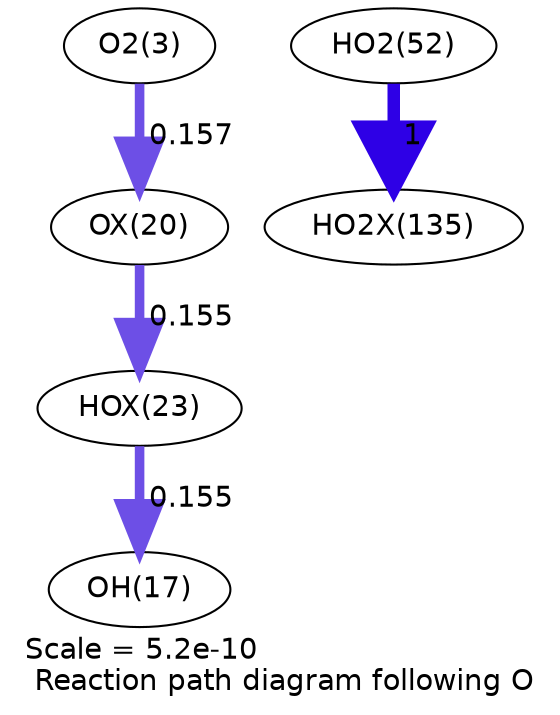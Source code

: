 digraph reaction_paths {
center=1;
s5 -> s47[fontname="Helvetica", penwidth=4.6, arrowsize=2.3, color="0.7, 0.657, 0.9"
, label=" 0.157"];
s47 -> s50[fontname="Helvetica", penwidth=4.59, arrowsize=2.3, color="0.7, 0.655, 0.9"
, label=" 0.155"];
s50 -> s19[fontname="Helvetica", penwidth=4.59, arrowsize=2.3, color="0.7, 0.655, 0.9"
, label=" 0.155"];
s21 -> s68[fontname="Helvetica", penwidth=6, arrowsize=3, color="0.7, 1.5, 0.9"
, label=" 1"];
s5 [ fontname="Helvetica", label="O2(3)"];
s19 [ fontname="Helvetica", label="OH(17)"];
s21 [ fontname="Helvetica", label="HO2(52)"];
s47 [ fontname="Helvetica", label="OX(20)"];
s50 [ fontname="Helvetica", label="HOX(23)"];
s68 [ fontname="Helvetica", label="HO2X(135)"];
 label = "Scale = 5.2e-10\l Reaction path diagram following O";
 fontname = "Helvetica";
}
